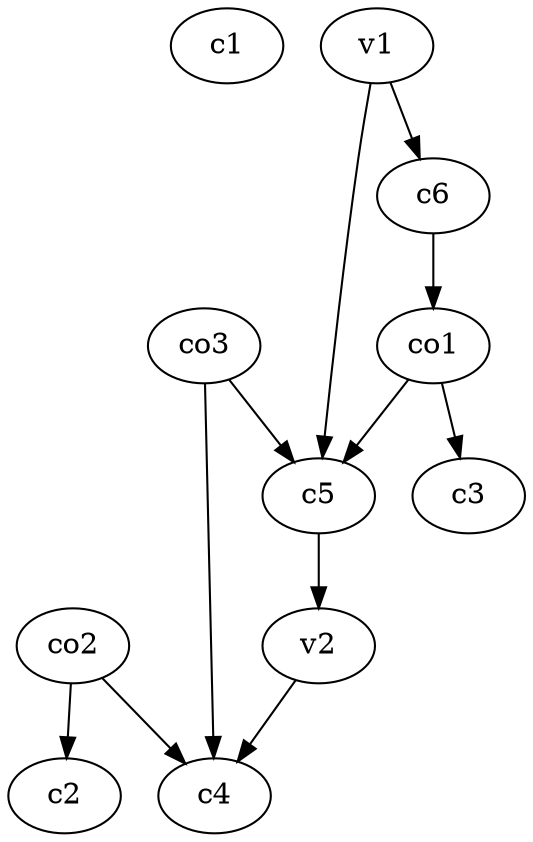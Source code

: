 strict digraph  {
c1;
c2;
c3;
c4;
c5;
c6;
v1;
v2;
co1;
co2;
co3;
c5 -> v2  [weight=1];
c6 -> co1  [weight=1];
v1 -> c6  [weight=1];
v1 -> c5  [weight=1];
v2 -> c4  [weight=1];
co1 -> c3  [weight=1];
co1 -> c5  [weight=1];
co2 -> c2  [weight=1];
co2 -> c4  [weight=1];
co3 -> c4  [weight=1];
co3 -> c5  [weight=1];
}
